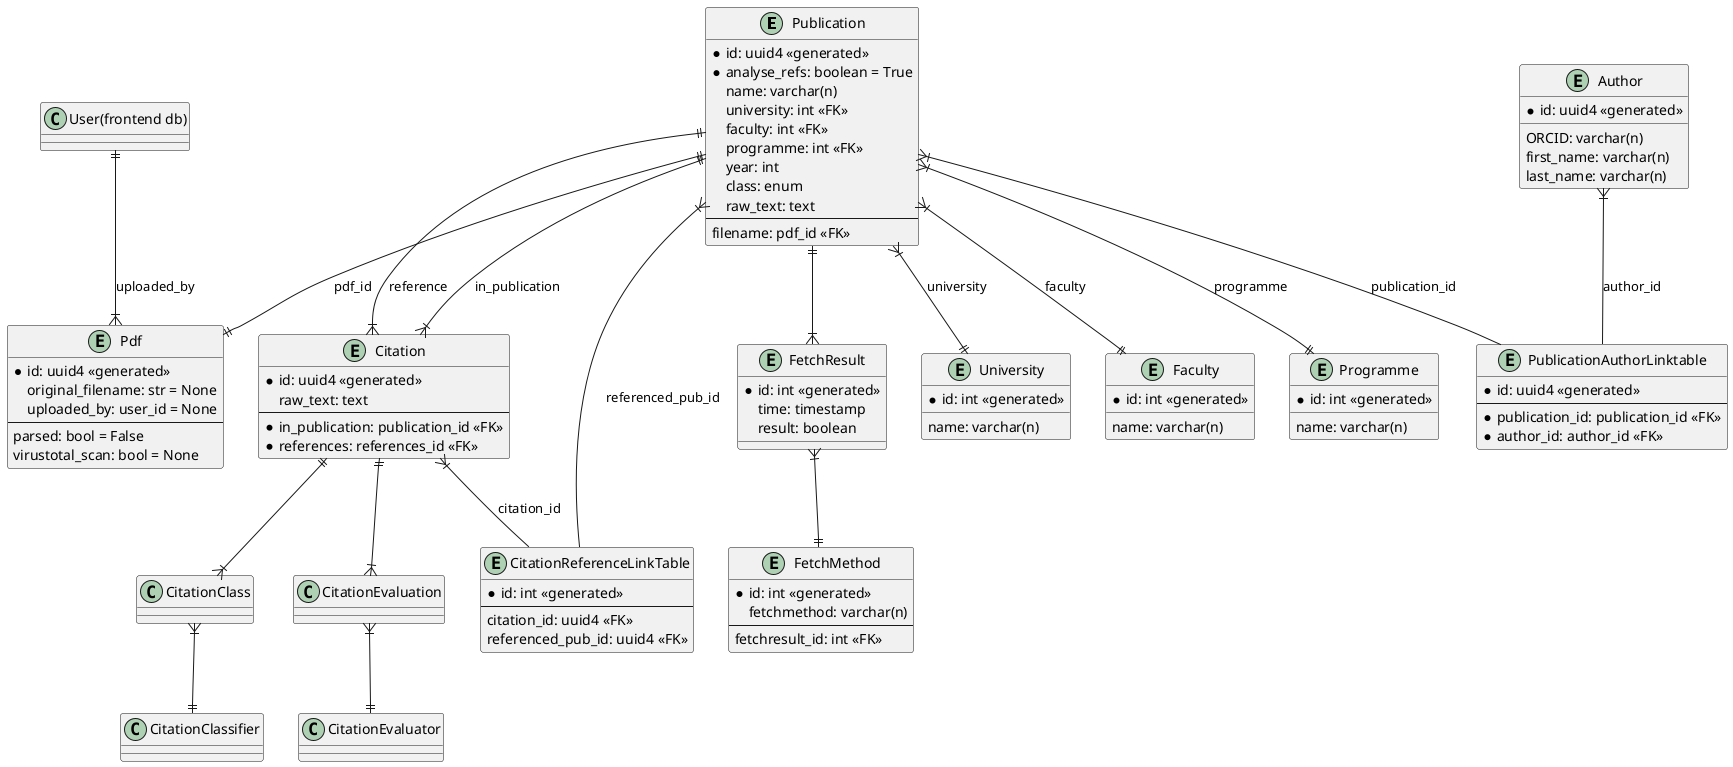 @startuml Database Schema
'skinparam linetype ortho

entity Publication{
    *id: uuid4 <<generated>>
    *analyse_refs: boolean = True
    name: varchar(n)
    university: int <<FK>>
    faculty: int <<FK>>
    programme: int <<FK>>
    year: int
    class: enum
    raw_text: text
    --
    filename: pdf_id <<FK>>
}

entity Pdf {
    *id: uuid4 <<generated>>
    original_filename: str = None
    uploaded_by: user_id = None
    --
    parsed: bool = False
    virustotal_scan: bool = None
}

entity PublicationAuthorLinktable{
    *id: uuid4 <<generated>>
    --
    *publication_id: publication_id <<FK>>
    *author_id: author_id <<FK>>
}

entity Author{
    *id: uuid4 <<generated>>
    ORCID: varchar(n)
    first_name: varchar(n)
    last_name: varchar(n)
}

entity Citation{
    *id: uuid4 <<generated>>
    raw_text: text
    --
    *in_publication: publication_id <<FK>>
    *references: references_id <<FK>>
}

entity CitationReferenceLinkTable{
    *id: int <<generated>>
    --
    citation_id: uuid4 <<FK>>
    referenced_pub_id: uuid4 <<FK>>
}

entity FetchResult{
    *id: int <<generated>>
    time: timestamp
    result: boolean
}

entity FetchMethod{
    *id: int <<generated>>
    fetchmethod: varchar(n)
    --
    fetchresult_id: int <<FK>>
}

entity University{
    *id: int <<generated>>
    name: varchar(n)
}

entity Faculty{
    *id: int <<generated>>
    name: varchar(n)
}

entity Programme{
    *id: int <<generated>>
    name: varchar(n)
}

"User(frontend db)" ||--|{ Pdf: uploaded_by

Publication ||--|| Pdf: pdf_id
Publication }|-- PublicationAuthorLinktable: publication_id
Author }|-- PublicationAuthorLinktable: author_id

Publication ||--|{ FetchResult
FetchResult }|--|| FetchMethod

Publication ||--|{ Citation: in_publication
Publication ||--|{ Citation: reference

Citation }|-- CitationReferenceLinkTable: citation_id
CitationReferenceLinkTable --|{ Publication: referenced_pub_id

Citation ||--|{ CitationClass
CitationClass }|--|| CitationClassifier
Citation ||--|{ CitationEvaluation
CitationEvaluation }|--|| CitationEvaluator

Publication }|--|| University: university
Publication }|--|| Faculty: faculty
Publication }|--|| Programme: programme

@enduml